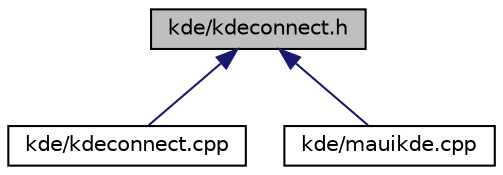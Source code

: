 digraph "kde/kdeconnect.h"
{
 // INTERACTIVE_SVG=YES
 // LATEX_PDF_SIZE
  edge [fontname="Helvetica",fontsize="10",labelfontname="Helvetica",labelfontsize="10"];
  node [fontname="Helvetica",fontsize="10",shape=record];
  Node5 [label="kde/kdeconnect.h",height=0.2,width=0.4,color="black", fillcolor="grey75", style="filled", fontcolor="black",tooltip=" "];
  Node5 -> Node6 [dir="back",color="midnightblue",fontsize="10",style="solid",fontname="Helvetica"];
  Node6 [label="kde/kdeconnect.cpp",height=0.2,width=0.4,color="black", fillcolor="white", style="filled",URL="$kdeconnect_8cpp.html",tooltip=" "];
  Node5 -> Node7 [dir="back",color="midnightblue",fontsize="10",style="solid",fontname="Helvetica"];
  Node7 [label="kde/mauikde.cpp",height=0.2,width=0.4,color="black", fillcolor="white", style="filled",URL="$mauikde_8cpp.html",tooltip=" "];
}

